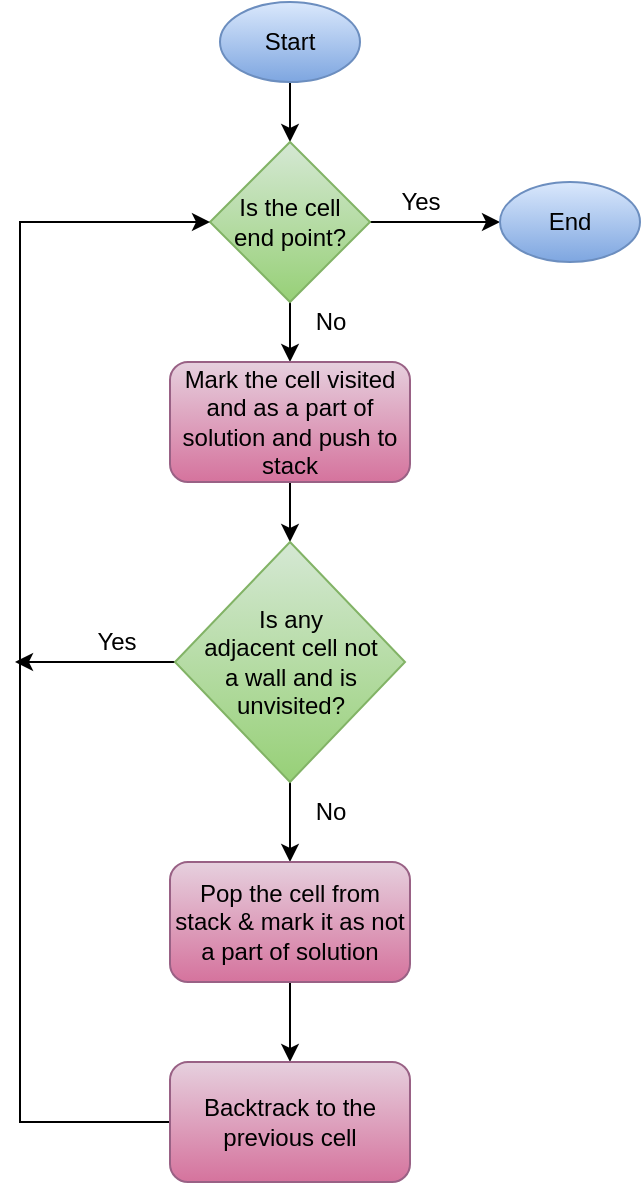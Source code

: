 <mxfile version="13.0.9">
    <diagram id="YfdAcCgK8pPjamSpwrAo" name="Page-1">
        <mxGraphModel dx="1062" dy="578" grid="1" gridSize="10" guides="1" tooltips="1" connect="1" arrows="1" fold="1" page="1" pageScale="1" pageWidth="850" pageHeight="1100" math="0" shadow="0">
            <root>
                <mxCell id="0"/>
                <mxCell id="1" parent="0"/>
                <mxCell id="acJ-HvU4MJuKyfEO6W1c-90" value="" style="edgeStyle=orthogonalEdgeStyle;rounded=0;orthogonalLoop=1;jettySize=auto;html=1;fillColor=none;" parent="1" source="acJ-HvU4MJuKyfEO6W1c-87" target="acJ-HvU4MJuKyfEO6W1c-88" edge="1">
                    <mxGeometry relative="1" as="geometry"/>
                </mxCell>
                <mxCell id="acJ-HvU4MJuKyfEO6W1c-87" value="Start" style="ellipse;whiteSpace=wrap;html=1;gradientColor=#7ea6e0;fillColor=#dae8fc;strokeColor=#6c8ebf;" parent="1" vertex="1">
                    <mxGeometry x="240" y="10" width="70" height="40" as="geometry"/>
                </mxCell>
                <mxCell id="acJ-HvU4MJuKyfEO6W1c-91" value="" style="edgeStyle=orthogonalEdgeStyle;rounded=0;orthogonalLoop=1;jettySize=auto;html=1;fillColor=none;" parent="1" source="acJ-HvU4MJuKyfEO6W1c-88" target="acJ-HvU4MJuKyfEO6W1c-89" edge="1">
                    <mxGeometry relative="1" as="geometry"/>
                </mxCell>
                <mxCell id="acJ-HvU4MJuKyfEO6W1c-95" value="" style="edgeStyle=orthogonalEdgeStyle;rounded=0;orthogonalLoop=1;jettySize=auto;html=1;fillColor=none;" parent="1" source="acJ-HvU4MJuKyfEO6W1c-88" target="acJ-HvU4MJuKyfEO6W1c-93" edge="1">
                    <mxGeometry relative="1" as="geometry"/>
                </mxCell>
                <mxCell id="acJ-HvU4MJuKyfEO6W1c-88" value="Is the cell&lt;br&gt;end point?" style="rhombus;whiteSpace=wrap;html=1;gradientColor=#97d077;fillColor=#d5e8d4;strokeColor=#82b366;" parent="1" vertex="1">
                    <mxGeometry x="235" y="80" width="80" height="80" as="geometry"/>
                </mxCell>
                <mxCell id="acJ-HvU4MJuKyfEO6W1c-89" value="End" style="ellipse;whiteSpace=wrap;html=1;gradientColor=#7ea6e0;fillColor=#dae8fc;strokeColor=#6c8ebf;" parent="1" vertex="1">
                    <mxGeometry x="380" y="100" width="70" height="40" as="geometry"/>
                </mxCell>
                <mxCell id="acJ-HvU4MJuKyfEO6W1c-92" value="Yes" style="text;html=1;align=center;verticalAlign=middle;resizable=0;points=[];autosize=1;" parent="1" vertex="1">
                    <mxGeometry x="320" y="100" width="40" height="20" as="geometry"/>
                </mxCell>
                <mxCell id="acJ-HvU4MJuKyfEO6W1c-96" value="" style="edgeStyle=orthogonalEdgeStyle;rounded=0;orthogonalLoop=1;jettySize=auto;html=1;fillColor=none;" parent="1" source="acJ-HvU4MJuKyfEO6W1c-93" target="acJ-HvU4MJuKyfEO6W1c-94" edge="1">
                    <mxGeometry relative="1" as="geometry"/>
                </mxCell>
                <mxCell id="acJ-HvU4MJuKyfEO6W1c-93" value="Mark the cell visited and as a part of solution and push to stack" style="rounded=1;whiteSpace=wrap;html=1;gradientColor=#d5739d;fillColor=#e6d0de;strokeColor=#996185;" parent="1" vertex="1">
                    <mxGeometry x="215" y="190" width="120" height="60" as="geometry"/>
                </mxCell>
                <mxCell id="acJ-HvU4MJuKyfEO6W1c-105" value="" style="edgeStyle=orthogonalEdgeStyle;rounded=0;orthogonalLoop=1;jettySize=auto;html=1;fillColor=none;" parent="1" source="acJ-HvU4MJuKyfEO6W1c-94" target="acJ-HvU4MJuKyfEO6W1c-104" edge="1">
                    <mxGeometry relative="1" as="geometry"/>
                </mxCell>
                <mxCell id="acJ-HvU4MJuKyfEO6W1c-113" value="" style="edgeStyle=orthogonalEdgeStyle;rounded=0;orthogonalLoop=1;jettySize=auto;html=1;fillColor=none;" parent="1" source="acJ-HvU4MJuKyfEO6W1c-94" edge="1">
                    <mxGeometry relative="1" as="geometry">
                        <mxPoint x="137.5" y="340" as="targetPoint"/>
                    </mxGeometry>
                </mxCell>
                <mxCell id="acJ-HvU4MJuKyfEO6W1c-94" value="Is any&lt;br&gt;adjacent cell not &lt;br&gt;a wall and is&lt;br&gt;unvisited?" style="rhombus;whiteSpace=wrap;html=1;gradientColor=#97d077;fillColor=#d5e8d4;strokeColor=#82b366;" parent="1" vertex="1">
                    <mxGeometry x="217.5" y="280" width="115" height="120" as="geometry"/>
                </mxCell>
                <mxCell id="acJ-HvU4MJuKyfEO6W1c-98" value="No" style="text;html=1;align=center;verticalAlign=middle;resizable=0;points=[];autosize=1;" parent="1" vertex="1">
                    <mxGeometry x="280" y="160" width="30" height="20" as="geometry"/>
                </mxCell>
                <mxCell id="acJ-HvU4MJuKyfEO6W1c-108" value="" style="edgeStyle=orthogonalEdgeStyle;rounded=0;orthogonalLoop=1;jettySize=auto;html=1;fillColor=none;" parent="1" source="acJ-HvU4MJuKyfEO6W1c-104" target="acJ-HvU4MJuKyfEO6W1c-107" edge="1">
                    <mxGeometry relative="1" as="geometry"/>
                </mxCell>
                <mxCell id="acJ-HvU4MJuKyfEO6W1c-104" value="Pop the cell from stack &amp;amp; mark it as not a part of solution" style="rounded=1;whiteSpace=wrap;html=1;gradientColor=#d5739d;fillColor=#e6d0de;strokeColor=#996185;" parent="1" vertex="1">
                    <mxGeometry x="215" y="440" width="120" height="60" as="geometry"/>
                </mxCell>
                <mxCell id="acJ-HvU4MJuKyfEO6W1c-106" value="No" style="text;html=1;align=center;verticalAlign=middle;resizable=0;points=[];autosize=1;" parent="1" vertex="1">
                    <mxGeometry x="280" y="405" width="30" height="20" as="geometry"/>
                </mxCell>
                <mxCell id="acJ-HvU4MJuKyfEO6W1c-110" value="" style="edgeStyle=orthogonalEdgeStyle;rounded=0;orthogonalLoop=1;jettySize=auto;html=1;fillColor=none;entryX=0;entryY=0.5;entryDx=0;entryDy=0;" parent="1" source="acJ-HvU4MJuKyfEO6W1c-107" target="acJ-HvU4MJuKyfEO6W1c-88" edge="1">
                    <mxGeometry relative="1" as="geometry">
                        <mxPoint x="100" y="70" as="targetPoint"/>
                        <Array as="points">
                            <mxPoint x="140" y="570"/>
                            <mxPoint x="140" y="120"/>
                        </Array>
                    </mxGeometry>
                </mxCell>
                <mxCell id="acJ-HvU4MJuKyfEO6W1c-107" value="Backtrack to the previous cell" style="rounded=1;whiteSpace=wrap;html=1;gradientColor=#d5739d;fillColor=#e6d0de;strokeColor=#996185;" parent="1" vertex="1">
                    <mxGeometry x="215" y="540" width="120" height="60" as="geometry"/>
                </mxCell>
                <mxCell id="acJ-HvU4MJuKyfEO6W1c-114" value="Yes" style="text;html=1;align=center;verticalAlign=middle;resizable=0;points=[];autosize=1;" parent="1" vertex="1">
                    <mxGeometry x="168" y="320" width="40" height="20" as="geometry"/>
                </mxCell>
            </root>
        </mxGraphModel>
    </diagram>
</mxfile>